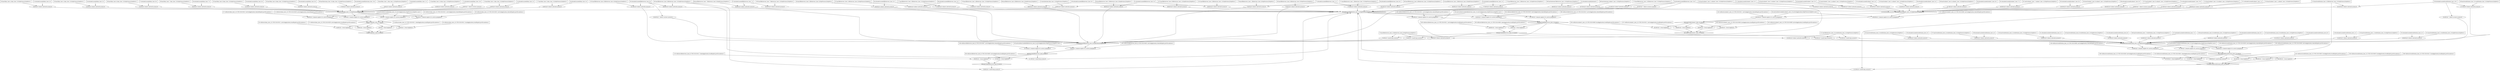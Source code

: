 digraph G {
t1 [label="1:execCode(dmz_host_10,root):0",shape=diamond];
t2 [label="2:RULE 1 (local exploit):0",shape=ellipse];
t3 [label="3:vulExists(dmz_host_10,'CVE-2016-0011',clientApplication,localExploit,privEscalation):1",shape=box];
t4 [label="4:execCode(dmz_host_10,user):0",shape=diamond];
t5 [label="5:RULE 2 (remote exploit of a server program):0",shape=ellipse];
t6 [label="6:netAccess(dmz_host_10,httpProtocol,httpPort):0",shape=diamond];
t7 [label="7:RULE 6 (direct network access):0",shape=ellipse];
t8 [label="8:hacl(dmz_host_1,dmz_host_10,httpProtocol,httpPort):1",shape=box];
t9 [label="9:attackerLocated(dmz_host_1):1",shape=box];
t10 [label="10:RULE 6 (direct network access):0",shape=ellipse];
t11 [label="11:hacl(dmz_host_10,dmz_host_10,httpProtocol,httpPort):1",shape=box];
t12 [label="12:attackerLocated(dmz_host_10):1",shape=box];
t13 [label="13:RULE 6 (direct network access):0",shape=ellipse];
t14 [label="14:hacl(dmz_host_2,dmz_host_10,httpProtocol,httpPort):1",shape=box];
t15 [label="15:attackerLocated(dmz_host_2):1",shape=box];
t16 [label="16:RULE 6 (direct network access):0",shape=ellipse];
t17 [label="17:hacl(dmz_host_3,dmz_host_10,httpProtocol,httpPort):1",shape=box];
t18 [label="18:attackerLocated(dmz_host_3):1",shape=box];
t19 [label="19:RULE 6 (direct network access):0",shape=ellipse];
t20 [label="20:hacl(dmz_host_4,dmz_host_10,httpProtocol,httpPort):1",shape=box];
t21 [label="21:attackerLocated(dmz_host_4):1",shape=box];
t22 [label="22:RULE 6 (direct network access):0",shape=ellipse];
t23 [label="23:hacl(dmz_host_5,dmz_host_10,httpProtocol,httpPort):1",shape=box];
t24 [label="24:attackerLocated(dmz_host_5):1",shape=box];
t25 [label="25:RULE 6 (direct network access):0",shape=ellipse];
t26 [label="26:hacl(dmz_host_6,dmz_host_10,httpProtocol,httpPort):1",shape=box];
t27 [label="27:attackerLocated(dmz_host_6):1",shape=box];
t28 [label="28:RULE 6 (direct network access):0",shape=ellipse];
t29 [label="29:hacl(dmz_host_7,dmz_host_10,httpProtocol,httpPort):1",shape=box];
t30 [label="30:attackerLocated(dmz_host_7):1",shape=box];
t31 [label="31:RULE 6 (direct network access):0",shape=ellipse];
t32 [label="32:hacl(dmz_host_8,dmz_host_10,httpProtocol,httpPort):1",shape=box];
t33 [label="33:attackerLocated(dmz_host_8):1",shape=box];
t34 [label="34:RULE 6 (direct network access):0",shape=ellipse];
t35 [label="35:hacl(dmz_host_9,dmz_host_10,httpProtocol,httpPort):1",shape=box];
t36 [label="36:attackerLocated(dmz_host_9):1",shape=box];
t37 [label="37:RULE 6 (direct network access):0",shape=ellipse];
t38 [label="38:hacl(historian_host_10,dmz_host_10,httpProtocol,httpPort):1",shape=box];
t39 [label="39:attackerLocated(historian_host_10):1",shape=box];
t40 [label="40:RULE 6 (direct network access):0",shape=ellipse];
t41 [label="41:hacl(internet,dmz_host_10,httpProtocol,httpPort):1",shape=box];
t42 [label="42:attackerLocated(internet):1",shape=box];
t43 [label="43:RULE 7 (direct on-host access):0",shape=ellipse];
t44 [label="44:networkServiceInfo(dmz_host_10,serverApplication,httpProtocol,httpPort,user):1",shape=box];
t45 [label="45:vulExists(dmz_host_10,'CVE-2016-0011',serverApplication,remoteExploit,privEscalation):1",shape=box];
t46 [label="46:RULE 2 (remote exploit of a server program):0",shape=ellipse];
t47 [label="47:vulExists(dmz_host_10,'CVE-2016-0012',serverApplication,remoteExploit,privEscalation):1",shape=box];
t48 [label="48:RULE 2 (remote exploit of a server program):0",shape=ellipse];
t49 [label="49:vulExists(dmz_host_10,'CVE-2016-0022',serverApplication,remoteExploit,privEscalation):1",shape=box];
t50 [label="50:RULE 2 (remote exploit of a server program):0",shape=ellipse];
t51 [label="51:vulExists(dmz_host_10,'CVE-2016-0029',serverApplication,remoteExploit,privEscalation):1",shape=box];
t52 [label="52:RULE 1 (local exploit):0",shape=ellipse];
t53 [label="53:vulExists(dmz_host_10,'CVE-2016-0011',localApplication,localExploit,privEscalation):1",shape=box];
t54 [label="54:RULE 1 (local exploit):0",shape=ellipse];
t55 [label="55:vulExists(dmz_host_10,'CVE-2016-0011',serverApplication,localExploit,privEscalation):1",shape=box];
t56 [label="56:RULE 1 (local exploit):0",shape=ellipse];
t57 [label="57:vulExists(dmz_host_10,'CVE-2016-0029',serverApplication,localExploit,privEscalation):1",shape=box];
t58 [label="58:execCode(fileServers_host_10,root):0",shape=diamond];
t59 [label="59:RULE 1 (local exploit):0",shape=ellipse];
t60 [label="60:vulExists(fileServers_host_10,'CVE-2016-0008',clientApplication,localExploit,privEscalation):1",shape=box];
t61 [label="61:execCode(fileServers_host_10,user):0",shape=diamond];
t62 [label="62:RULE 2 (remote exploit of a server program):0",shape=ellipse];
t63 [label="63:netAccess(fileServers_host_10,httpProtocol,httpPort):0",shape=diamond];
t64 [label="64:RULE 5 (multi-hop access):0",shape=ellipse];
t65 [label="65:hacl(fileServers_host_9,fileServers_host_10,httpProtocol,httpPort):1",shape=box];
t66 [label="66:execCode(fileServers_host_9,root):0",shape=diamond];
t67 [label="67:RULE 1 (local exploit):0",shape=ellipse];
t68 [label="68:vulExists(fileServers_host_9,'CVE-2016-0003',serverApplication,localExploit,privEscalation):1",shape=box];
t69 [label="69:execCode(fileServers_host_9,user):0",shape=diamond];
t70 [label="70:RULE 2 (remote exploit of a server program):0",shape=ellipse];
t71 [label="71:netAccess(fileServers_host_9,httpProtocol,httpPort):0",shape=diamond];
t72 [label="72:RULE 5 (multi-hop access):0",shape=ellipse];
t73 [label="73:hacl(fileServers_host_10,fileServers_host_9,httpProtocol,httpPort):1",shape=box];
t74 [label="74:RULE 5 (multi-hop access):0",shape=ellipse];
t75 [label="75:RULE 6 (direct network access):0",shape=ellipse];
t76 [label="76:hacl(fileServers_host_1,fileServers_host_9,httpProtocol,httpPort):1",shape=box];
t77 [label="77:attackerLocated(fileServers_host_1):1",shape=box];
t78 [label="78:RULE 6 (direct network access):0",shape=ellipse];
t79 [label="79:attackerLocated(fileServers_host_10):1",shape=box];
t80 [label="80:RULE 6 (direct network access):0",shape=ellipse];
t81 [label="81:hacl(fileServers_host_2,fileServers_host_9,httpProtocol,httpPort):1",shape=box];
t82 [label="82:attackerLocated(fileServers_host_2):1",shape=box];
t83 [label="83:RULE 6 (direct network access):0",shape=ellipse];
t84 [label="84:hacl(fileServers_host_3,fileServers_host_9,httpProtocol,httpPort):1",shape=box];
t85 [label="85:attackerLocated(fileServers_host_3):1",shape=box];
t86 [label="86:RULE 6 (direct network access):0",shape=ellipse];
t87 [label="87:hacl(fileServers_host_4,fileServers_host_9,httpProtocol,httpPort):1",shape=box];
t88 [label="88:attackerLocated(fileServers_host_4):1",shape=box];
t89 [label="89:RULE 6 (direct network access):0",shape=ellipse];
t90 [label="90:hacl(fileServers_host_5,fileServers_host_9,httpProtocol,httpPort):1",shape=box];
t91 [label="91:attackerLocated(fileServers_host_5):1",shape=box];
t92 [label="92:RULE 6 (direct network access):0",shape=ellipse];
t93 [label="93:hacl(fileServers_host_6,fileServers_host_9,httpProtocol,httpPort):1",shape=box];
t94 [label="94:attackerLocated(fileServers_host_6):1",shape=box];
t95 [label="95:RULE 6 (direct network access):0",shape=ellipse];
t96 [label="96:hacl(fileServers_host_7,fileServers_host_9,httpProtocol,httpPort):1",shape=box];
t97 [label="97:attackerLocated(fileServers_host_7):1",shape=box];
t98 [label="98:RULE 6 (direct network access):0",shape=ellipse];
t99 [label="99:hacl(fileServers_host_8,fileServers_host_9,httpProtocol,httpPort):1",shape=box];
t100 [label="100:attackerLocated(fileServers_host_8):1",shape=box];
t101 [label="101:RULE 6 (direct network access):0",shape=ellipse];
t102 [label="102:hacl(fileServers_host_9,fileServers_host_9,httpProtocol,httpPort):1",shape=box];
t103 [label="103:attackerLocated(fileServers_host_9):1",shape=box];
t104 [label="104:RULE 7 (direct on-host access):0",shape=ellipse];
t105 [label="105:networkServiceInfo(fileServers_host_9,serverApplication,httpProtocol,httpPort,user):1",shape=box];
t106 [label="106:vulExists(fileServers_host_9,'CVE-2016-0003',serverApplication,remoteExploit,privEscalation):1",shape=box];
t107 [label="107:RULE 2 (remote exploit of a server program):0",shape=ellipse];
t108 [label="108:vulExists(fileServers_host_9,'CVE-2016-0007',serverApplication,remoteExploit,privEscalation):1",shape=box];
t109 [label="109:RULE 1 (local exploit):0",shape=ellipse];
t110 [label="110:vulExists(fileServers_host_9,'CVE-2016-0011',clientApplication,localExploit,privEscalation):1",shape=box];
t111 [label="111:RULE 5 (multi-hop access):0",shape=ellipse];
t112 [label="112:RULE 5 (multi-hop access):0",shape=ellipse];
t113 [label="113:hacl(workStation_host_10,fileServers_host_10,httpProtocol,httpPort):1",shape=box];
t114 [label="114:execCode(workStation_host_10,root):0",shape=diamond];
t115 [label="115:RULE 1 (local exploit):0",shape=ellipse];
t116 [label="116:vulExists(workStation_host_10,'CVE-2016-0002',clientApplication,localExploit,privEscalation):1",shape=box];
t117 [label="117:execCode(workStation_host_10,user):0",shape=diamond];
t118 [label="118:RULE 2 (remote exploit of a server program):0",shape=ellipse];
t119 [label="119:netAccess(workStation_host_10,httpProtocol,httpPort):0",shape=diamond];
t120 [label="120:RULE 5 (multi-hop access):0",shape=ellipse];
t121 [label="121:hacl(fileServers_host_10,workStation_host_10,httpProtocol,httpPort):1",shape=box];
t122 [label="122:RULE 5 (multi-hop access):0",shape=ellipse];
t123 [label="123:RULE 6 (direct network access):0",shape=ellipse];
t124 [label="124:RULE 6 (direct network access):0",shape=ellipse];
t125 [label="125:hacl(workStation_host_1,workStation_host_10,httpProtocol,httpPort):1",shape=box];
t126 [label="126:attackerLocated(workStation_host_1):1",shape=box];
t127 [label="127:RULE 6 (direct network access):0",shape=ellipse];
t128 [label="128:hacl(workStation_host_10,workStation_host_10,httpProtocol,httpPort):1",shape=box];
t129 [label="129:attackerLocated(workStation_host_10):1",shape=box];
t130 [label="130:RULE 6 (direct network access):0",shape=ellipse];
t131 [label="131:hacl(workStation_host_2,workStation_host_10,httpProtocol,httpPort):1",shape=box];
t132 [label="132:attackerLocated(workStation_host_2):1",shape=box];
t133 [label="133:RULE 6 (direct network access):0",shape=ellipse];
t134 [label="134:hacl(workStation_host_3,workStation_host_10,httpProtocol,httpPort):1",shape=box];
t135 [label="135:attackerLocated(workStation_host_3):1",shape=box];
t136 [label="136:RULE 6 (direct network access):0",shape=ellipse];
t137 [label="137:hacl(workStation_host_4,workStation_host_10,httpProtocol,httpPort):1",shape=box];
t138 [label="138:attackerLocated(workStation_host_4):1",shape=box];
t139 [label="139:RULE 6 (direct network access):0",shape=ellipse];
t140 [label="140:hacl(workStation_host_5,workStation_host_10,httpProtocol,httpPort):1",shape=box];
t141 [label="141:attackerLocated(workStation_host_5):1",shape=box];
t142 [label="142:RULE 6 (direct network access):0",shape=ellipse];
t143 [label="143:hacl(workStation_host_6,workStation_host_10,httpProtocol,httpPort):1",shape=box];
t144 [label="144:attackerLocated(workStation_host_6):1",shape=box];
t145 [label="145:RULE 6 (direct network access):0",shape=ellipse];
t146 [label="146:hacl(workStation_host_7,workStation_host_10,httpProtocol,httpPort):1",shape=box];
t147 [label="147:attackerLocated(workStation_host_7):1",shape=box];
t148 [label="148:RULE 6 (direct network access):0",shape=ellipse];
t149 [label="149:hacl(workStation_host_8,workStation_host_10,httpProtocol,httpPort):1",shape=box];
t150 [label="150:attackerLocated(workStation_host_8):1",shape=box];
t151 [label="151:RULE 6 (direct network access):0",shape=ellipse];
t152 [label="152:hacl(workStation_host_9,workStation_host_10,httpProtocol,httpPort):1",shape=box];
t153 [label="153:attackerLocated(workStation_host_9):1",shape=box];
t154 [label="154:RULE 7 (direct on-host access):0",shape=ellipse];
t155 [label="155:networkServiceInfo(workStation_host_10,serverApplication,httpProtocol,httpPort,user):1",shape=box];
t156 [label="156:vulExists(workStation_host_10,'CVE-2016-0009',serverApplication,remoteExploit,privEscalation):1",shape=box];
t157 [label="157:RULE 2 (remote exploit of a server program):0",shape=ellipse];
t158 [label="158:vulExists(workStation_host_10,'CVE-2016-0029',serverApplication,remoteExploit,privEscalation):1",shape=box];
t159 [label="159:RULE 2 (remote exploit of a server program):0",shape=ellipse];
t160 [label="160:vulExists(workStation_host_10,'CVE-2016-0038',serverApplication,remoteExploit,privEscalation):1",shape=box];
t161 [label="161:RULE 1 (local exploit):0",shape=ellipse];
t162 [label="162:vulExists(workStation_host_10,'CVE-2016-0002',localApplication,localExploit,privEscalation):1",shape=box];
t163 [label="163:RULE 1 (local exploit):0",shape=ellipse];
t164 [label="164:vulExists(workStation_host_10,'CVE-2016-0003',localApplication,localExploit,privEscalation):1",shape=box];
t165 [label="165:RULE 1 (local exploit):0",shape=ellipse];
t166 [label="166:vulExists(workStation_host_10,'CVE-2016-0011',localApplication,localExploit,privEscalation):1",shape=box];
t167 [label="167:RULE 1 (local exploit):0",shape=ellipse];
t168 [label="168:vulExists(workStation_host_10,'CVE-2016-0029',serverApplication,localExploit,privEscalation):1",shape=box];
t169 [label="169:RULE 5 (multi-hop access):0",shape=ellipse];
t170 [label="170:RULE 6 (direct network access):0",shape=ellipse];
t171 [label="171:hacl(fileServers_host_1,fileServers_host_10,httpProtocol,httpPort):1",shape=box];
t172 [label="172:RULE 6 (direct network access):0",shape=ellipse];
t173 [label="173:hacl(fileServers_host_10,fileServers_host_10,httpProtocol,httpPort):1",shape=box];
t174 [label="174:RULE 6 (direct network access):0",shape=ellipse];
t175 [label="175:hacl(fileServers_host_2,fileServers_host_10,httpProtocol,httpPort):1",shape=box];
t176 [label="176:RULE 6 (direct network access):0",shape=ellipse];
t177 [label="177:hacl(fileServers_host_3,fileServers_host_10,httpProtocol,httpPort):1",shape=box];
t178 [label="178:RULE 6 (direct network access):0",shape=ellipse];
t179 [label="179:hacl(fileServers_host_4,fileServers_host_10,httpProtocol,httpPort):1",shape=box];
t180 [label="180:RULE 6 (direct network access):0",shape=ellipse];
t181 [label="181:hacl(fileServers_host_5,fileServers_host_10,httpProtocol,httpPort):1",shape=box];
t182 [label="182:RULE 6 (direct network access):0",shape=ellipse];
t183 [label="183:hacl(fileServers_host_6,fileServers_host_10,httpProtocol,httpPort):1",shape=box];
t184 [label="184:RULE 6 (direct network access):0",shape=ellipse];
t185 [label="185:hacl(fileServers_host_7,fileServers_host_10,httpProtocol,httpPort):1",shape=box];
t186 [label="186:RULE 6 (direct network access):0",shape=ellipse];
t187 [label="187:hacl(fileServers_host_8,fileServers_host_10,httpProtocol,httpPort):1",shape=box];
t188 [label="188:RULE 6 (direct network access):0",shape=ellipse];
t189 [label="189:RULE 6 (direct network access):0",shape=ellipse];
t190 [label="190:hacl(internet,fileServers_host_10,httpProtocol,httpPort):1",shape=box];
t191 [label="191:RULE 6 (direct network access):0",shape=ellipse];
t192 [label="192:RULE 7 (direct on-host access):0",shape=ellipse];
t193 [label="193:networkServiceInfo(fileServers_host_10,serverApplication,httpProtocol,httpPort,user):1",shape=box];
t194 [label="194:vulExists(fileServers_host_10,'CVE-2016-0010',serverApplication,remoteExploit,privEscalation):1",shape=box];
t195 [label="195:RULE 2 (remote exploit of a server program):0",shape=ellipse];
t196 [label="196:vulExists(fileServers_host_10,'CVE-2016-0011',serverApplication,remoteExploit,privEscalation):1",shape=box];
t197 [label="197:RULE 2 (remote exploit of a server program):0",shape=ellipse];
t198 [label="198:vulExists(fileServers_host_10,'CVE-2016-0012',serverApplication,remoteExploit,privEscalation):1",shape=box];
t199 [label="199:RULE 1 (local exploit):0",shape=ellipse];
t200 [label="200:vulExists(fileServers_host_10,'CVE-2016-0011',serverApplication,localExploit,privEscalation):1",shape=box];
t201 [label="201:execCode(subnet1_host_10,root):0",shape=diamond];
t202 [label="202:RULE 1 (local exploit):0",shape=ellipse];
t203 [label="203:vulExists(subnet1_host_10,'CVE-2016-0008',localApplication,localExploit,privEscalation):1",shape=box];
t204 [label="204:execCode(subnet1_host_10,user):0",shape=diamond];
t205 [label="205:RULE 2 (remote exploit of a server program):0",shape=ellipse];
t206 [label="206:netAccess(subnet1_host_10,httpProtocol,httpPort):0",shape=diamond];
t207 [label="207:RULE 6 (direct network access):0",shape=ellipse];
t208 [label="208:hacl(internet,subnet1_host_10,httpProtocol,httpPort):1",shape=box];
t209 [label="209:RULE 6 (direct network access):0",shape=ellipse];
t210 [label="210:hacl(subnet1_host_1,subnet1_host_10,httpProtocol,httpPort):1",shape=box];
t211 [label="211:attackerLocated(subnet1_host_1):1",shape=box];
t212 [label="212:RULE 6 (direct network access):0",shape=ellipse];
t213 [label="213:hacl(subnet1_host_10,subnet1_host_10,httpProtocol,httpPort):1",shape=box];
t214 [label="214:attackerLocated(subnet1_host_10):1",shape=box];
t215 [label="215:RULE 6 (direct network access):0",shape=ellipse];
t216 [label="216:hacl(subnet1_host_2,subnet1_host_10,httpProtocol,httpPort):1",shape=box];
t217 [label="217:attackerLocated(subnet1_host_2):1",shape=box];
t218 [label="218:RULE 6 (direct network access):0",shape=ellipse];
t219 [label="219:hacl(subnet1_host_3,subnet1_host_10,httpProtocol,httpPort):1",shape=box];
t220 [label="220:attackerLocated(subnet1_host_3):1",shape=box];
t221 [label="221:RULE 6 (direct network access):0",shape=ellipse];
t222 [label="222:hacl(subnet1_host_4,subnet1_host_10,httpProtocol,httpPort):1",shape=box];
t223 [label="223:attackerLocated(subnet1_host_4):1",shape=box];
t224 [label="224:RULE 6 (direct network access):0",shape=ellipse];
t225 [label="225:hacl(subnet1_host_5,subnet1_host_10,httpProtocol,httpPort):1",shape=box];
t226 [label="226:attackerLocated(subnet1_host_5):1",shape=box];
t227 [label="227:RULE 6 (direct network access):0",shape=ellipse];
t228 [label="228:hacl(subnet1_host_6,subnet1_host_10,httpProtocol,httpPort):1",shape=box];
t229 [label="229:attackerLocated(subnet1_host_6):1",shape=box];
t230 [label="230:RULE 6 (direct network access):0",shape=ellipse];
t231 [label="231:hacl(subnet1_host_7,subnet1_host_10,httpProtocol,httpPort):1",shape=box];
t232 [label="232:attackerLocated(subnet1_host_7):1",shape=box];
t233 [label="233:RULE 6 (direct network access):0",shape=ellipse];
t234 [label="234:hacl(subnet1_host_8,subnet1_host_10,httpProtocol,httpPort):1",shape=box];
t235 [label="235:attackerLocated(subnet1_host_8):1",shape=box];
t236 [label="236:RULE 6 (direct network access):0",shape=ellipse];
t237 [label="237:hacl(subnet1_host_9,subnet1_host_10,httpProtocol,httpPort):1",shape=box];
t238 [label="238:attackerLocated(subnet1_host_9):1",shape=box];
t239 [label="239:RULE 7 (direct on-host access):0",shape=ellipse];
t240 [label="240:networkServiceInfo(subnet1_host_10,serverApplication,httpProtocol,httpPort,user):1",shape=box];
t241 [label="241:vulExists(subnet1_host_10,'CVE-2016-0008',serverApplication,remoteExploit,privEscalation):1",shape=box];
t242 [label="242:RULE 2 (remote exploit of a server program):0",shape=ellipse];
t243 [label="243:vulExists(subnet1_host_10,'CVE-2016-0011',serverApplication,remoteExploit,privEscalation):1",shape=box];
t244 [label="244:RULE 1 (local exploit):0",shape=ellipse];
t245 [label="245:vulExists(subnet1_host_10,'CVE-2016-0008',serverApplication,localExploit,privEscalation):1",shape=box];
t246 [label="246:RULE 1 (local exploit):0",shape=ellipse];
t247 [label="247:vulExists(subnet1_host_10,'CVE-2016-0011',serverApplication,localExploit,privEscalation):1",shape=box];
t248 [label="248:RULE 1 (local exploit):0",shape=ellipse];
t249 [label="249:vulExists(subnet1_host_10,'CVE-2016-0036',localApplication,localExploit,privEscalation):1",shape=box];
t3 -> t2;
t8 -> t7;
t9 -> t7;
t7 -> t6;
t11 -> t10;
t12 -> t10;
t10 -> t6;
t14 -> t13;
t15 -> t13;
t13 -> t6;
t17 -> t16;
t18 -> t16;
t16 -> t6;
t20 -> t19;
t21 -> t19;
t19 -> t6;
t23 -> t22;
t24 -> t22;
t22 -> t6;
t26 -> t25;
t27 -> t25;
t25 -> t6;
t29 -> t28;
t30 -> t28;
t28 -> t6;
t32 -> t31;
t33 -> t31;
t31 -> t6;
t35 -> t34;
t36 -> t34;
t34 -> t6;
t38 -> t37;
t39 -> t37;
t37 -> t6;
t41 -> t40;
t42 -> t40;
t40 -> t6;
t12 -> t43;
t43 -> t6;
t6 -> t5;
t44 -> t5;
t45 -> t5;
t5 -> t4;
t6 -> t46;
t44 -> t46;
t47 -> t46;
t46 -> t4;
t6 -> t48;
t44 -> t48;
t49 -> t48;
t48 -> t4;
t6 -> t50;
t44 -> t50;
t51 -> t50;
t50 -> t4;
t4 -> t2;
t2 -> t1;
t53 -> t52;
t4 -> t52;
t52 -> t1;
t55 -> t54;
t4 -> t54;
t54 -> t1;
t57 -> t56;
t4 -> t56;
t56 -> t1;
t60 -> t59;
t65 -> t64;
t68 -> t67;
t73 -> t72;
t58 -> t72;
t72 -> t71;
t73 -> t74;
t61 -> t74;
t74 -> t71;
t76 -> t75;
t77 -> t75;
t75 -> t71;
t73 -> t78;
t79 -> t78;
t78 -> t71;
t81 -> t80;
t82 -> t80;
t80 -> t71;
t84 -> t83;
t85 -> t83;
t83 -> t71;
t87 -> t86;
t88 -> t86;
t86 -> t71;
t90 -> t89;
t91 -> t89;
t89 -> t71;
t93 -> t92;
t94 -> t92;
t92 -> t71;
t96 -> t95;
t97 -> t95;
t95 -> t71;
t99 -> t98;
t100 -> t98;
t98 -> t71;
t102 -> t101;
t103 -> t101;
t101 -> t71;
t103 -> t104;
t104 -> t71;
t71 -> t70;
t105 -> t70;
t106 -> t70;
t70 -> t69;
t71 -> t107;
t105 -> t107;
t108 -> t107;
t107 -> t69;
t69 -> t67;
t67 -> t66;
t110 -> t109;
t69 -> t109;
t109 -> t66;
t66 -> t64;
t64 -> t63;
t65 -> t111;
t69 -> t111;
t111 -> t63;
t113 -> t112;
t116 -> t115;
t121 -> t120;
t58 -> t120;
t120 -> t119;
t121 -> t122;
t61 -> t122;
t122 -> t119;
t121 -> t123;
t79 -> t123;
t123 -> t119;
t125 -> t124;
t126 -> t124;
t124 -> t119;
t128 -> t127;
t129 -> t127;
t127 -> t119;
t131 -> t130;
t132 -> t130;
t130 -> t119;
t134 -> t133;
t135 -> t133;
t133 -> t119;
t137 -> t136;
t138 -> t136;
t136 -> t119;
t140 -> t139;
t141 -> t139;
t139 -> t119;
t143 -> t142;
t144 -> t142;
t142 -> t119;
t146 -> t145;
t147 -> t145;
t145 -> t119;
t149 -> t148;
t150 -> t148;
t148 -> t119;
t152 -> t151;
t153 -> t151;
t151 -> t119;
t129 -> t154;
t154 -> t119;
t119 -> t118;
t155 -> t118;
t156 -> t118;
t118 -> t117;
t119 -> t157;
t155 -> t157;
t158 -> t157;
t157 -> t117;
t119 -> t159;
t155 -> t159;
t160 -> t159;
t159 -> t117;
t117 -> t115;
t115 -> t114;
t162 -> t161;
t117 -> t161;
t161 -> t114;
t164 -> t163;
t117 -> t163;
t163 -> t114;
t166 -> t165;
t117 -> t165;
t165 -> t114;
t168 -> t167;
t117 -> t167;
t167 -> t114;
t114 -> t112;
t112 -> t63;
t113 -> t169;
t117 -> t169;
t169 -> t63;
t171 -> t170;
t77 -> t170;
t170 -> t63;
t173 -> t172;
t79 -> t172;
t172 -> t63;
t175 -> t174;
t82 -> t174;
t174 -> t63;
t177 -> t176;
t85 -> t176;
t176 -> t63;
t179 -> t178;
t88 -> t178;
t178 -> t63;
t181 -> t180;
t91 -> t180;
t180 -> t63;
t183 -> t182;
t94 -> t182;
t182 -> t63;
t185 -> t184;
t97 -> t184;
t184 -> t63;
t187 -> t186;
t100 -> t186;
t186 -> t63;
t65 -> t188;
t103 -> t188;
t188 -> t63;
t190 -> t189;
t42 -> t189;
t189 -> t63;
t113 -> t191;
t129 -> t191;
t191 -> t63;
t79 -> t192;
t192 -> t63;
t63 -> t62;
t193 -> t62;
t194 -> t62;
t62 -> t61;
t63 -> t195;
t193 -> t195;
t196 -> t195;
t195 -> t61;
t63 -> t197;
t193 -> t197;
t198 -> t197;
t197 -> t61;
t61 -> t59;
t59 -> t58;
t200 -> t199;
t61 -> t199;
t199 -> t58;
t203 -> t202;
t208 -> t207;
t42 -> t207;
t207 -> t206;
t210 -> t209;
t211 -> t209;
t209 -> t206;
t213 -> t212;
t214 -> t212;
t212 -> t206;
t216 -> t215;
t217 -> t215;
t215 -> t206;
t219 -> t218;
t220 -> t218;
t218 -> t206;
t222 -> t221;
t223 -> t221;
t221 -> t206;
t225 -> t224;
t226 -> t224;
t224 -> t206;
t228 -> t227;
t229 -> t227;
t227 -> t206;
t231 -> t230;
t232 -> t230;
t230 -> t206;
t234 -> t233;
t235 -> t233;
t233 -> t206;
t237 -> t236;
t238 -> t236;
t236 -> t206;
t214 -> t239;
t239 -> t206;
t206 -> t205;
t240 -> t205;
t241 -> t205;
t205 -> t204;
t206 -> t242;
t240 -> t242;
t243 -> t242;
t242 -> t204;
t204 -> t202;
t202 -> t201;
t245 -> t244;
t204 -> t244;
t244 -> t201;
t247 -> t246;
t204 -> t246;
t246 -> t201;
t249 -> t248;
t204 -> t248;
t248 -> t201;
}
